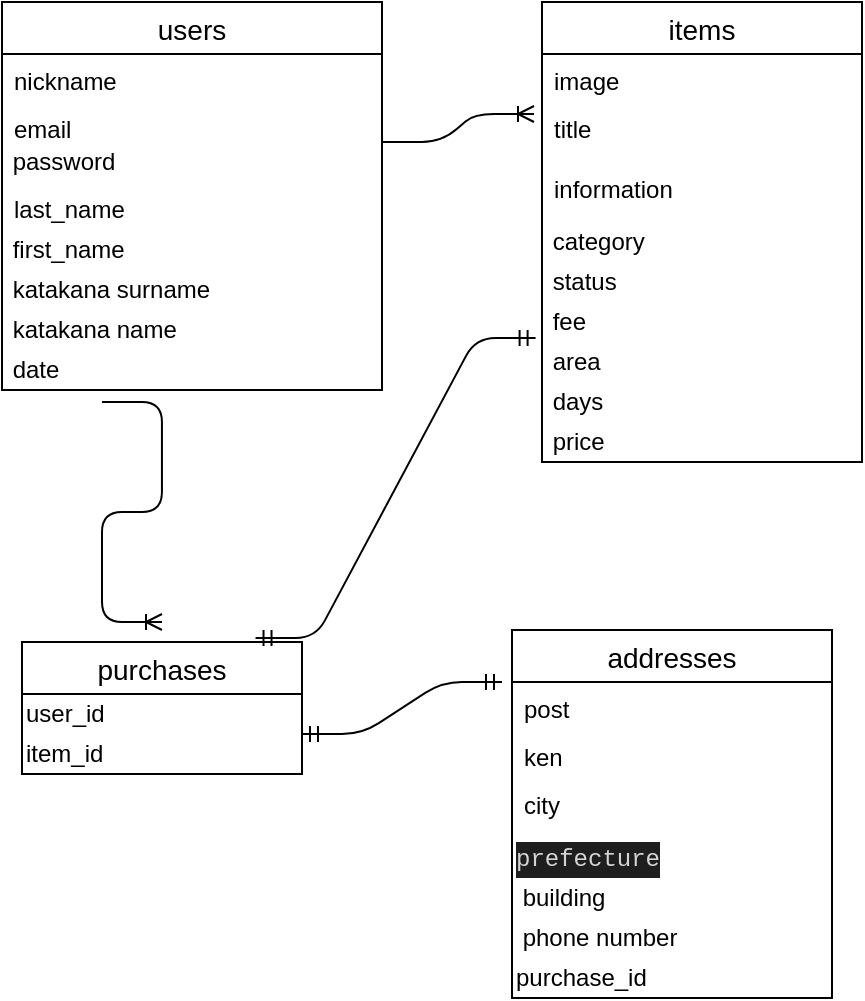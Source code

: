 <mxfile version="13.10.0" type="embed">
    <diagram id="HoW109t7VY8YQYDN1kgU" name="ページ1">
        <mxGraphModel dx="448" dy="667" grid="1" gridSize="10" guides="1" tooltips="1" connect="1" arrows="1" fold="1" page="1" pageScale="1" pageWidth="850" pageHeight="1100" math="0" shadow="0">
            <root>
                <mxCell id="0"/>
                <mxCell id="1" parent="0"/>
                <mxCell id="2" value="users" style="swimlane;fontStyle=0;childLayout=stackLayout;horizontal=1;startSize=26;horizontalStack=0;resizeParent=1;resizeParentMax=0;resizeLast=0;collapsible=1;marginBottom=0;align=center;fontSize=14;" parent="1" vertex="1">
                    <mxGeometry x="10" y="120" width="190" height="194" as="geometry"/>
                </mxCell>
                <mxCell id="3" value="nickname" style="text;strokeColor=none;fillColor=none;spacingLeft=4;spacingRight=4;overflow=hidden;rotatable=0;points=[[0,0.5],[1,0.5]];portConstraint=eastwest;fontSize=12;" parent="2" vertex="1">
                    <mxGeometry y="26" width="190" height="24" as="geometry"/>
                </mxCell>
                <mxCell id="4" value="email" style="text;strokeColor=none;fillColor=none;spacingLeft=4;spacingRight=4;overflow=hidden;rotatable=0;points=[[0,0.5],[1,0.5]];portConstraint=eastwest;fontSize=12;align=left;" parent="2" vertex="1">
                    <mxGeometry y="50" width="190" height="20" as="geometry"/>
                </mxCell>
                <mxCell id="59" value="&amp;nbsp;password" style="text;html=1;resizable=0;autosize=1;align=left;verticalAlign=middle;points=[];fillColor=none;strokeColor=none;rounded=0;" parent="2" vertex="1">
                    <mxGeometry y="70" width="190" height="20" as="geometry"/>
                </mxCell>
                <mxCell id="5" value="last_name" style="text;strokeColor=none;fillColor=none;spacingLeft=4;spacingRight=4;overflow=hidden;rotatable=0;points=[[0,0.5],[1,0.5]];portConstraint=eastwest;fontSize=12;" parent="2" vertex="1">
                    <mxGeometry y="90" width="190" height="24" as="geometry"/>
                </mxCell>
                <mxCell id="71" value="&amp;nbsp;first_name" style="text;html=1;resizable=0;autosize=1;align=left;verticalAlign=middle;points=[];fillColor=none;strokeColor=none;rounded=0;" parent="2" vertex="1">
                    <mxGeometry y="114" width="190" height="20" as="geometry"/>
                </mxCell>
                <mxCell id="72" value="&amp;nbsp;katakana surname" style="text;html=1;resizable=0;autosize=1;align=left;verticalAlign=middle;points=[];fillColor=none;strokeColor=none;rounded=0;" parent="2" vertex="1">
                    <mxGeometry y="134" width="190" height="20" as="geometry"/>
                </mxCell>
                <mxCell id="73" value="&amp;nbsp;katakana name" style="text;html=1;resizable=0;autosize=1;align=left;verticalAlign=middle;points=[];fillColor=none;strokeColor=none;rounded=0;" parent="2" vertex="1">
                    <mxGeometry y="154" width="190" height="20" as="geometry"/>
                </mxCell>
                <mxCell id="74" value="&amp;nbsp;date" style="text;html=1;resizable=0;autosize=1;align=left;verticalAlign=middle;points=[];fillColor=none;strokeColor=none;rounded=0;" parent="2" vertex="1">
                    <mxGeometry y="174" width="190" height="20" as="geometry"/>
                </mxCell>
                <mxCell id="6" value="items" style="swimlane;fontStyle=0;childLayout=stackLayout;horizontal=1;startSize=26;horizontalStack=0;resizeParent=1;resizeParentMax=0;resizeLast=0;collapsible=1;marginBottom=0;align=center;fontSize=14;" parent="1" vertex="1">
                    <mxGeometry x="280" y="120" width="160" height="230" as="geometry"/>
                </mxCell>
                <mxCell id="7" value="image" style="text;strokeColor=none;fillColor=none;spacingLeft=4;spacingRight=4;overflow=hidden;rotatable=0;points=[[0,0.5],[1,0.5]];portConstraint=eastwest;fontSize=12;" parent="6" vertex="1">
                    <mxGeometry y="26" width="160" height="24" as="geometry"/>
                </mxCell>
                <mxCell id="8" value="title" style="text;strokeColor=none;fillColor=none;spacingLeft=4;spacingRight=4;overflow=hidden;rotatable=0;points=[[0,0.5],[1,0.5]];portConstraint=eastwest;fontSize=12;" parent="6" vertex="1">
                    <mxGeometry y="50" width="160" height="30" as="geometry"/>
                </mxCell>
                <mxCell id="9" value="information" style="text;strokeColor=none;fillColor=none;spacingLeft=4;spacingRight=4;overflow=hidden;rotatable=0;points=[[0,0.5],[1,0.5]];portConstraint=eastwest;fontSize=12;" parent="6" vertex="1">
                    <mxGeometry y="80" width="160" height="30" as="geometry"/>
                </mxCell>
                <mxCell id="60" value="&amp;nbsp;category" style="text;html=1;resizable=0;autosize=1;align=left;verticalAlign=middle;points=[];fillColor=none;strokeColor=none;rounded=0;" parent="6" vertex="1">
                    <mxGeometry y="110" width="160" height="20" as="geometry"/>
                </mxCell>
                <mxCell id="61" value="&amp;nbsp;status" style="text;html=1;resizable=0;autosize=1;align=left;verticalAlign=middle;points=[];fillColor=none;strokeColor=none;rounded=0;" parent="6" vertex="1">
                    <mxGeometry y="130" width="160" height="20" as="geometry"/>
                </mxCell>
                <mxCell id="64" value="&amp;nbsp;fee" style="text;html=1;resizable=0;autosize=1;align=left;verticalAlign=middle;points=[];fillColor=none;strokeColor=none;rounded=0;" parent="6" vertex="1">
                    <mxGeometry y="150" width="160" height="20" as="geometry"/>
                </mxCell>
                <mxCell id="65" value="&amp;nbsp;area" style="text;html=1;resizable=0;autosize=1;align=left;verticalAlign=middle;points=[];fillColor=none;strokeColor=none;rounded=0;" parent="6" vertex="1">
                    <mxGeometry y="170" width="160" height="20" as="geometry"/>
                </mxCell>
                <mxCell id="66" value="&amp;nbsp;days" style="text;html=1;resizable=0;autosize=1;align=left;verticalAlign=middle;points=[];fillColor=none;strokeColor=none;rounded=0;" parent="6" vertex="1">
                    <mxGeometry y="190" width="160" height="20" as="geometry"/>
                </mxCell>
                <mxCell id="62" value="&amp;nbsp;price" style="text;html=1;resizable=0;autosize=1;align=left;verticalAlign=middle;points=[];fillColor=none;strokeColor=none;rounded=0;" parent="6" vertex="1">
                    <mxGeometry y="210" width="160" height="20" as="geometry"/>
                </mxCell>
                <mxCell id="10" value="purchases" style="swimlane;fontStyle=0;childLayout=stackLayout;horizontal=1;startSize=26;horizontalStack=0;resizeParent=1;resizeParentMax=0;resizeLast=0;collapsible=1;marginBottom=0;align=center;fontSize=14;" parent="1" vertex="1">
                    <mxGeometry x="20" y="440" width="140" height="66" as="geometry"/>
                </mxCell>
                <mxCell id="58" value="user_id" style="text;html=1;resizable=0;autosize=1;align=left;verticalAlign=middle;points=[];fillColor=none;strokeColor=none;rounded=0;" parent="10" vertex="1">
                    <mxGeometry y="26" width="140" height="20" as="geometry"/>
                </mxCell>
                <mxCell id="75" value="item_id" style="text;html=1;resizable=0;autosize=1;align=left;verticalAlign=middle;points=[];fillColor=none;strokeColor=none;rounded=0;" parent="10" vertex="1">
                    <mxGeometry y="46" width="140" height="20" as="geometry"/>
                </mxCell>
                <mxCell id="14" value="addresses" style="swimlane;fontStyle=0;childLayout=stackLayout;horizontal=1;startSize=26;horizontalStack=0;resizeParent=1;resizeParentMax=0;resizeLast=0;collapsible=1;marginBottom=0;align=center;fontSize=14;" parent="1" vertex="1">
                    <mxGeometry x="265" y="434" width="160" height="184" as="geometry"/>
                </mxCell>
                <mxCell id="15" value="post" style="text;strokeColor=none;fillColor=none;spacingLeft=4;spacingRight=4;overflow=hidden;rotatable=0;points=[[0,0.5],[1,0.5]];portConstraint=eastwest;fontSize=12;" parent="14" vertex="1">
                    <mxGeometry y="26" width="160" height="24" as="geometry"/>
                </mxCell>
                <mxCell id="16" value="ken" style="text;strokeColor=none;fillColor=none;spacingLeft=4;spacingRight=4;overflow=hidden;rotatable=0;points=[[0,0.5],[1,0.5]];portConstraint=eastwest;fontSize=12;" parent="14" vertex="1">
                    <mxGeometry y="50" width="160" height="24" as="geometry"/>
                </mxCell>
                <mxCell id="17" value="city" style="text;strokeColor=none;fillColor=none;spacingLeft=4;spacingRight=4;overflow=hidden;rotatable=0;points=[[0,0.5],[1,0.5]];portConstraint=eastwest;fontSize=12;" parent="14" vertex="1">
                    <mxGeometry y="74" width="160" height="30" as="geometry"/>
                </mxCell>
                <mxCell id="77" value="&lt;div style=&quot;color: rgb(212 , 212 , 212) ; background-color: rgb(30 , 30 , 30) ; font-family: &amp;#34;menlo&amp;#34; , &amp;#34;monaco&amp;#34; , &amp;#34;courier new&amp;#34; , monospace ; line-height: 18px&quot;&gt;prefecture&lt;/div&gt;" style="text;html=1;resizable=0;autosize=1;align=left;verticalAlign=middle;points=[];fillColor=none;strokeColor=none;rounded=0;" parent="14" vertex="1">
                    <mxGeometry y="104" width="160" height="20" as="geometry"/>
                </mxCell>
                <mxCell id="78" value="&amp;nbsp;building" style="text;html=1;resizable=0;autosize=1;align=left;verticalAlign=middle;points=[];fillColor=none;strokeColor=none;rounded=0;" parent="14" vertex="1">
                    <mxGeometry y="124" width="160" height="20" as="geometry"/>
                </mxCell>
                <mxCell id="79" value="&amp;nbsp;phone number" style="text;html=1;resizable=0;autosize=1;align=left;verticalAlign=middle;points=[];fillColor=none;strokeColor=none;rounded=0;" parent="14" vertex="1">
                    <mxGeometry y="144" width="160" height="20" as="geometry"/>
                </mxCell>
                <mxCell id="82" value="purchase_id" style="text;html=1;resizable=0;autosize=1;align=left;verticalAlign=middle;points=[];fillColor=none;strokeColor=none;rounded=0;" parent="14" vertex="1">
                    <mxGeometry y="164" width="160" height="20" as="geometry"/>
                </mxCell>
                <mxCell id="26" value="" style="edgeStyle=entityRelationEdgeStyle;fontSize=12;html=1;endArrow=ERoneToMany;entryX=-0.025;entryY=0.2;entryDx=0;entryDy=0;entryPerimeter=0;" parent="1" target="8" edge="1">
                    <mxGeometry width="100" height="100" relative="1" as="geometry">
                        <mxPoint x="200" y="190" as="sourcePoint"/>
                        <mxPoint x="300" y="90" as="targetPoint"/>
                    </mxGeometry>
                </mxCell>
                <mxCell id="67" value="" style="edgeStyle=entityRelationEdgeStyle;fontSize=12;html=1;endArrow=ERmandOne;startArrow=ERmandOne;" parent="1" edge="1">
                    <mxGeometry width="100" height="100" relative="1" as="geometry">
                        <mxPoint x="160" y="486" as="sourcePoint"/>
                        <mxPoint x="260" y="460" as="targetPoint"/>
                    </mxGeometry>
                </mxCell>
                <mxCell id="80" value="" style="edgeStyle=entityRelationEdgeStyle;fontSize=12;html=1;endArrow=ERoneToMany;exitX=0.263;exitY=1.3;exitDx=0;exitDy=0;exitPerimeter=0;" parent="1" source="74" edge="1">
                    <mxGeometry width="100" height="100" relative="1" as="geometry">
                        <mxPoint x="170" y="390" as="sourcePoint"/>
                        <mxPoint x="90" y="430" as="targetPoint"/>
                    </mxGeometry>
                </mxCell>
                <mxCell id="81" value="" style="edgeStyle=entityRelationEdgeStyle;fontSize=12;html=1;endArrow=ERmandOne;startArrow=ERmandOne;exitX=0.834;exitY=-0.03;exitDx=0;exitDy=0;exitPerimeter=0;entryX=-0.02;entryY=-0.1;entryDx=0;entryDy=0;entryPerimeter=0;" parent="1" source="10" target="65" edge="1">
                    <mxGeometry width="100" height="100" relative="1" as="geometry">
                        <mxPoint x="170" y="390" as="sourcePoint"/>
                        <mxPoint x="270" y="290" as="targetPoint"/>
                    </mxGeometry>
                </mxCell>
            </root>
        </mxGraphModel>
    </diagram>
</mxfile>